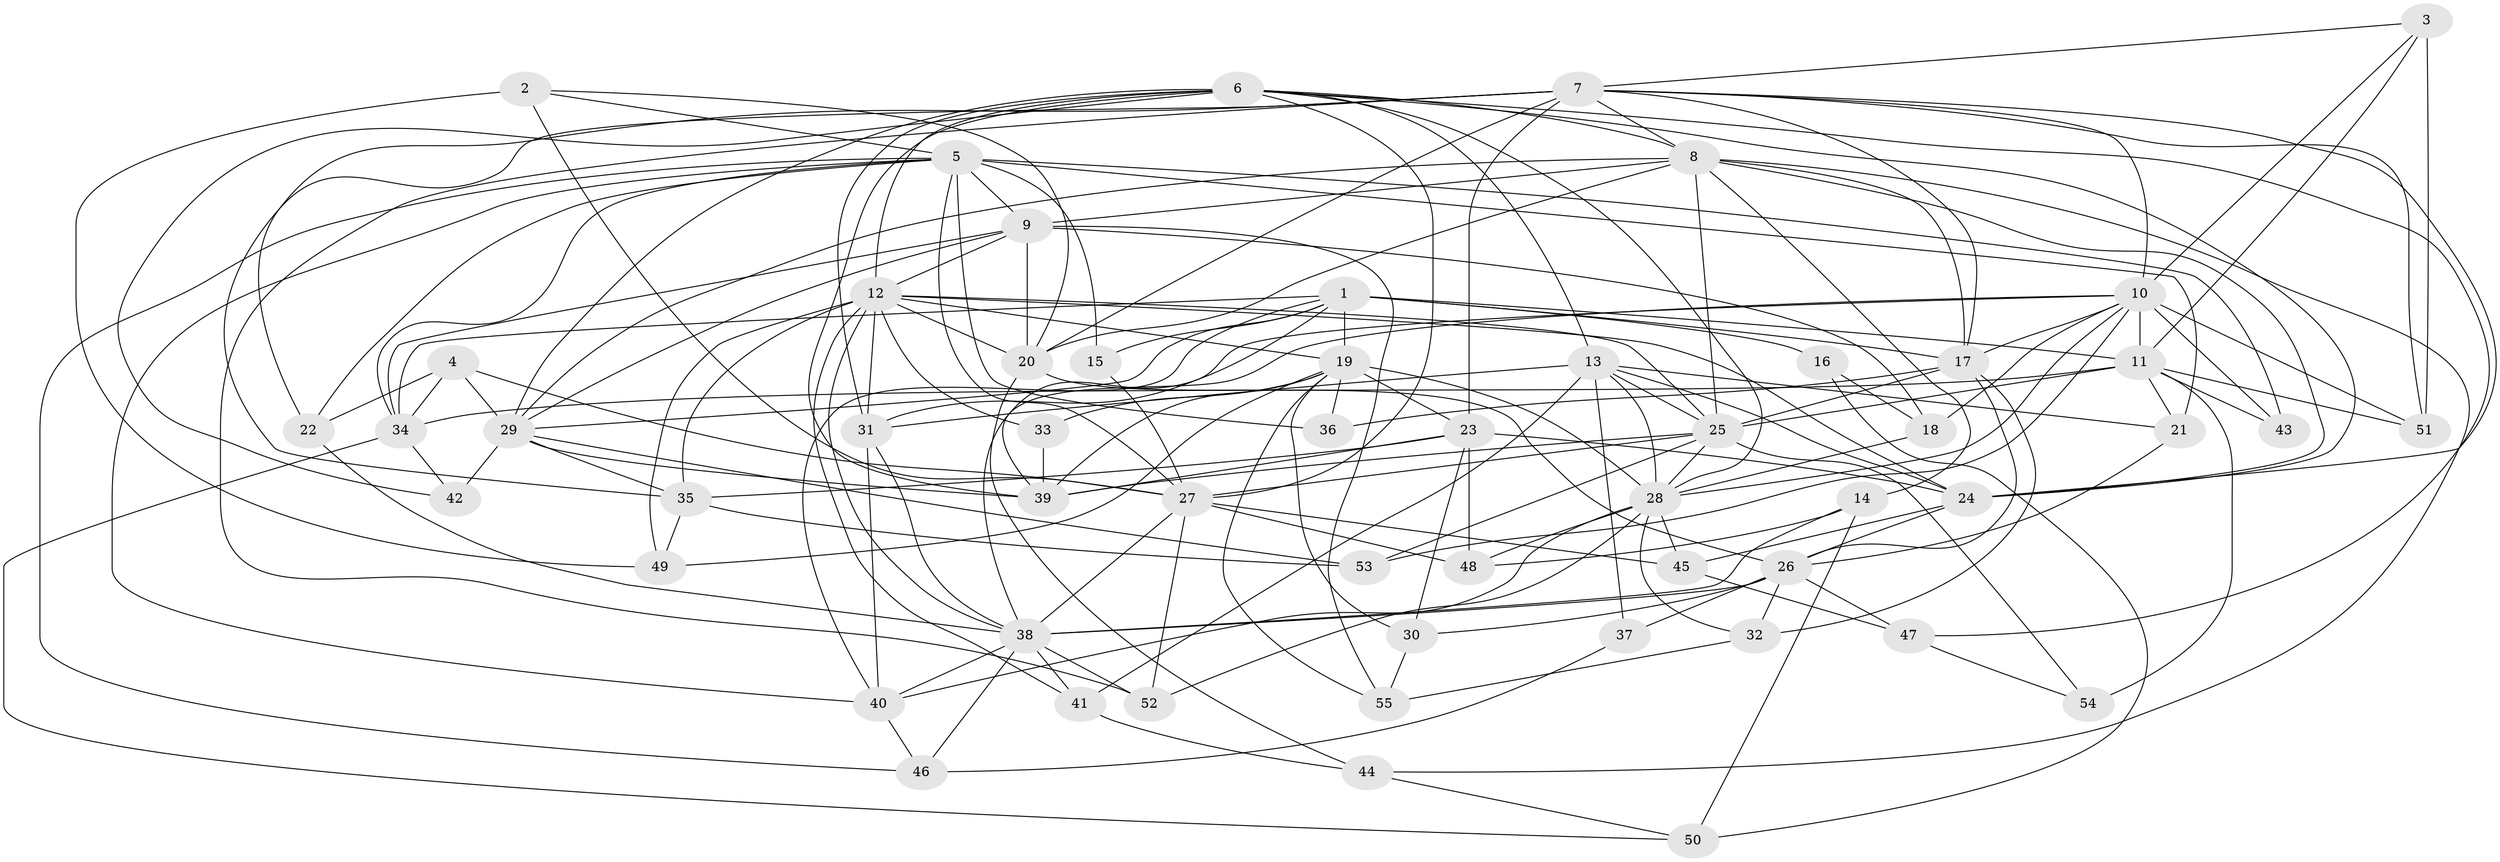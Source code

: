 // original degree distribution, {4: 1.0}
// Generated by graph-tools (version 1.1) at 2025/53/03/04/25 22:53:57]
// undirected, 55 vertices, 170 edges
graph export_dot {
  node [color=gray90,style=filled];
  1;
  2;
  3;
  4;
  5;
  6;
  7;
  8;
  9;
  10;
  11;
  12;
  13;
  14;
  15;
  16;
  17;
  18;
  19;
  20;
  21;
  22;
  23;
  24;
  25;
  26;
  27;
  28;
  29;
  30;
  31;
  32;
  33;
  34;
  35;
  36;
  37;
  38;
  39;
  40;
  41;
  42;
  43;
  44;
  45;
  46;
  47;
  48;
  49;
  50;
  51;
  52;
  53;
  54;
  55;
  1 -- 11 [weight=1.0];
  1 -- 15 [weight=1.0];
  1 -- 16 [weight=2.0];
  1 -- 17 [weight=1.0];
  1 -- 19 [weight=1.0];
  1 -- 29 [weight=1.0];
  1 -- 34 [weight=2.0];
  1 -- 39 [weight=1.0];
  1 -- 40 [weight=2.0];
  2 -- 5 [weight=1.0];
  2 -- 20 [weight=1.0];
  2 -- 27 [weight=1.0];
  2 -- 49 [weight=1.0];
  3 -- 7 [weight=1.0];
  3 -- 10 [weight=1.0];
  3 -- 11 [weight=1.0];
  3 -- 51 [weight=1.0];
  4 -- 22 [weight=1.0];
  4 -- 27 [weight=1.0];
  4 -- 29 [weight=1.0];
  4 -- 34 [weight=1.0];
  5 -- 9 [weight=1.0];
  5 -- 15 [weight=1.0];
  5 -- 21 [weight=1.0];
  5 -- 22 [weight=1.0];
  5 -- 27 [weight=1.0];
  5 -- 34 [weight=1.0];
  5 -- 36 [weight=2.0];
  5 -- 40 [weight=1.0];
  5 -- 43 [weight=1.0];
  5 -- 46 [weight=1.0];
  6 -- 8 [weight=1.0];
  6 -- 12 [weight=1.0];
  6 -- 13 [weight=1.0];
  6 -- 24 [weight=1.0];
  6 -- 27 [weight=1.0];
  6 -- 28 [weight=1.0];
  6 -- 29 [weight=1.0];
  6 -- 31 [weight=1.0];
  6 -- 39 [weight=2.0];
  6 -- 42 [weight=1.0];
  6 -- 47 [weight=1.0];
  7 -- 8 [weight=1.0];
  7 -- 10 [weight=1.0];
  7 -- 17 [weight=1.0];
  7 -- 20 [weight=1.0];
  7 -- 22 [weight=1.0];
  7 -- 23 [weight=2.0];
  7 -- 24 [weight=1.0];
  7 -- 35 [weight=1.0];
  7 -- 51 [weight=1.0];
  7 -- 52 [weight=1.0];
  8 -- 9 [weight=1.0];
  8 -- 14 [weight=1.0];
  8 -- 17 [weight=1.0];
  8 -- 20 [weight=2.0];
  8 -- 24 [weight=1.0];
  8 -- 25 [weight=1.0];
  8 -- 29 [weight=2.0];
  8 -- 44 [weight=1.0];
  9 -- 12 [weight=1.0];
  9 -- 18 [weight=1.0];
  9 -- 20 [weight=1.0];
  9 -- 29 [weight=1.0];
  9 -- 34 [weight=1.0];
  9 -- 55 [weight=1.0];
  10 -- 11 [weight=2.0];
  10 -- 17 [weight=1.0];
  10 -- 18 [weight=1.0];
  10 -- 28 [weight=1.0];
  10 -- 31 [weight=1.0];
  10 -- 38 [weight=1.0];
  10 -- 43 [weight=1.0];
  10 -- 51 [weight=1.0];
  10 -- 53 [weight=1.0];
  11 -- 21 [weight=1.0];
  11 -- 25 [weight=1.0];
  11 -- 34 [weight=1.0];
  11 -- 43 [weight=2.0];
  11 -- 51 [weight=1.0];
  11 -- 54 [weight=2.0];
  12 -- 19 [weight=1.0];
  12 -- 20 [weight=1.0];
  12 -- 24 [weight=1.0];
  12 -- 25 [weight=1.0];
  12 -- 31 [weight=1.0];
  12 -- 33 [weight=1.0];
  12 -- 35 [weight=1.0];
  12 -- 38 [weight=1.0];
  12 -- 41 [weight=1.0];
  12 -- 49 [weight=1.0];
  13 -- 21 [weight=1.0];
  13 -- 24 [weight=1.0];
  13 -- 25 [weight=1.0];
  13 -- 28 [weight=1.0];
  13 -- 31 [weight=1.0];
  13 -- 37 [weight=1.0];
  13 -- 41 [weight=1.0];
  14 -- 38 [weight=1.0];
  14 -- 48 [weight=1.0];
  14 -- 50 [weight=1.0];
  15 -- 27 [weight=2.0];
  16 -- 18 [weight=1.0];
  16 -- 50 [weight=1.0];
  17 -- 25 [weight=1.0];
  17 -- 26 [weight=1.0];
  17 -- 32 [weight=1.0];
  17 -- 36 [weight=1.0];
  18 -- 28 [weight=1.0];
  19 -- 23 [weight=1.0];
  19 -- 28 [weight=1.0];
  19 -- 30 [weight=1.0];
  19 -- 33 [weight=2.0];
  19 -- 36 [weight=1.0];
  19 -- 39 [weight=2.0];
  19 -- 49 [weight=1.0];
  19 -- 55 [weight=1.0];
  20 -- 26 [weight=1.0];
  20 -- 44 [weight=1.0];
  21 -- 26 [weight=1.0];
  22 -- 38 [weight=1.0];
  23 -- 24 [weight=1.0];
  23 -- 30 [weight=1.0];
  23 -- 35 [weight=1.0];
  23 -- 39 [weight=1.0];
  23 -- 48 [weight=1.0];
  24 -- 26 [weight=1.0];
  24 -- 45 [weight=1.0];
  25 -- 27 [weight=1.0];
  25 -- 28 [weight=1.0];
  25 -- 39 [weight=1.0];
  25 -- 53 [weight=1.0];
  25 -- 54 [weight=1.0];
  26 -- 30 [weight=1.0];
  26 -- 32 [weight=1.0];
  26 -- 37 [weight=2.0];
  26 -- 38 [weight=1.0];
  26 -- 47 [weight=1.0];
  27 -- 38 [weight=2.0];
  27 -- 45 [weight=1.0];
  27 -- 48 [weight=1.0];
  27 -- 52 [weight=1.0];
  28 -- 32 [weight=1.0];
  28 -- 40 [weight=2.0];
  28 -- 45 [weight=1.0];
  28 -- 48 [weight=1.0];
  28 -- 52 [weight=1.0];
  29 -- 35 [weight=1.0];
  29 -- 39 [weight=2.0];
  29 -- 42 [weight=2.0];
  29 -- 53 [weight=1.0];
  30 -- 55 [weight=1.0];
  31 -- 38 [weight=1.0];
  31 -- 40 [weight=1.0];
  32 -- 55 [weight=1.0];
  33 -- 39 [weight=1.0];
  34 -- 42 [weight=1.0];
  34 -- 50 [weight=1.0];
  35 -- 49 [weight=1.0];
  35 -- 53 [weight=1.0];
  37 -- 46 [weight=1.0];
  38 -- 40 [weight=1.0];
  38 -- 41 [weight=1.0];
  38 -- 46 [weight=1.0];
  38 -- 52 [weight=1.0];
  40 -- 46 [weight=1.0];
  41 -- 44 [weight=1.0];
  44 -- 50 [weight=1.0];
  45 -- 47 [weight=1.0];
  47 -- 54 [weight=1.0];
}
